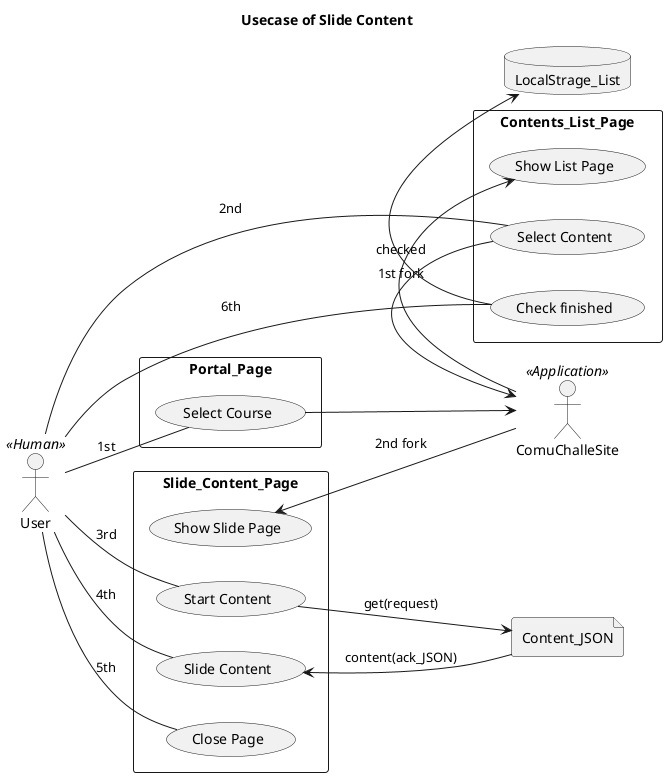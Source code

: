@startuml

Title
Usecase of Slide Content
end Title

left to right direction
skinparam packageStyle rectangle

actor User << Human >>
actor ComuChalleSite << Application >>
File Content_JSON
Database LocalStrage_List

rectangle Portal_Page {
	User -- (Select Course) : 1st
	(Select Course) --> ComuChalleSite
}

rectangle Contents_List_Page {
	(Show List Page) <- ComuChalleSite : 1st fork
	User -- (Select Content) : 2nd
	(Select Content) -> ComuChalleSite
	User -- (Check finished) : 6th
    (Check finished) -> LocalStrage_List : checked
} 

rectangle Slide_Content_Page {
	(Show Slide Page) <- ComuChalleSite : 2nd fork
	User -- (Start Content) : 3rd
	(Start Content) --> Content_JSON : get(request)
	User -- (Slide Content) : 4th
	(Slide Content) <-- Content_JSON : content(ack_JSON)
	User -- (Close Page) : 5th
}

@enduml